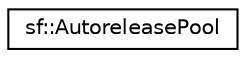 digraph "Graphical Class Hierarchy"
{
 // LATEX_PDF_SIZE
  edge [fontname="Helvetica",fontsize="10",labelfontname="Helvetica",labelfontsize="10"];
  node [fontname="Helvetica",fontsize="10",shape=record];
  rankdir="LR";
  Node0 [label="sf::AutoreleasePool",height=0.2,width=0.4,color="black", fillcolor="white", style="filled",URL="$d8/d71/classsf_1_1AutoreleasePool.html",tooltip="Wraps an NSAutoreleasePool that is created when the object is constructed and is drained when the obj..."];
}
